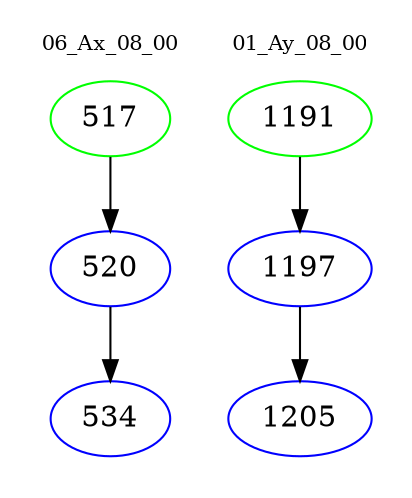digraph{
subgraph cluster_0 {
color = white
label = "06_Ax_08_00";
fontsize=10;
T0_517 [label="517", color="green"]
T0_517 -> T0_520 [color="black"]
T0_520 [label="520", color="blue"]
T0_520 -> T0_534 [color="black"]
T0_534 [label="534", color="blue"]
}
subgraph cluster_1 {
color = white
label = "01_Ay_08_00";
fontsize=10;
T1_1191 [label="1191", color="green"]
T1_1191 -> T1_1197 [color="black"]
T1_1197 [label="1197", color="blue"]
T1_1197 -> T1_1205 [color="black"]
T1_1205 [label="1205", color="blue"]
}
}
